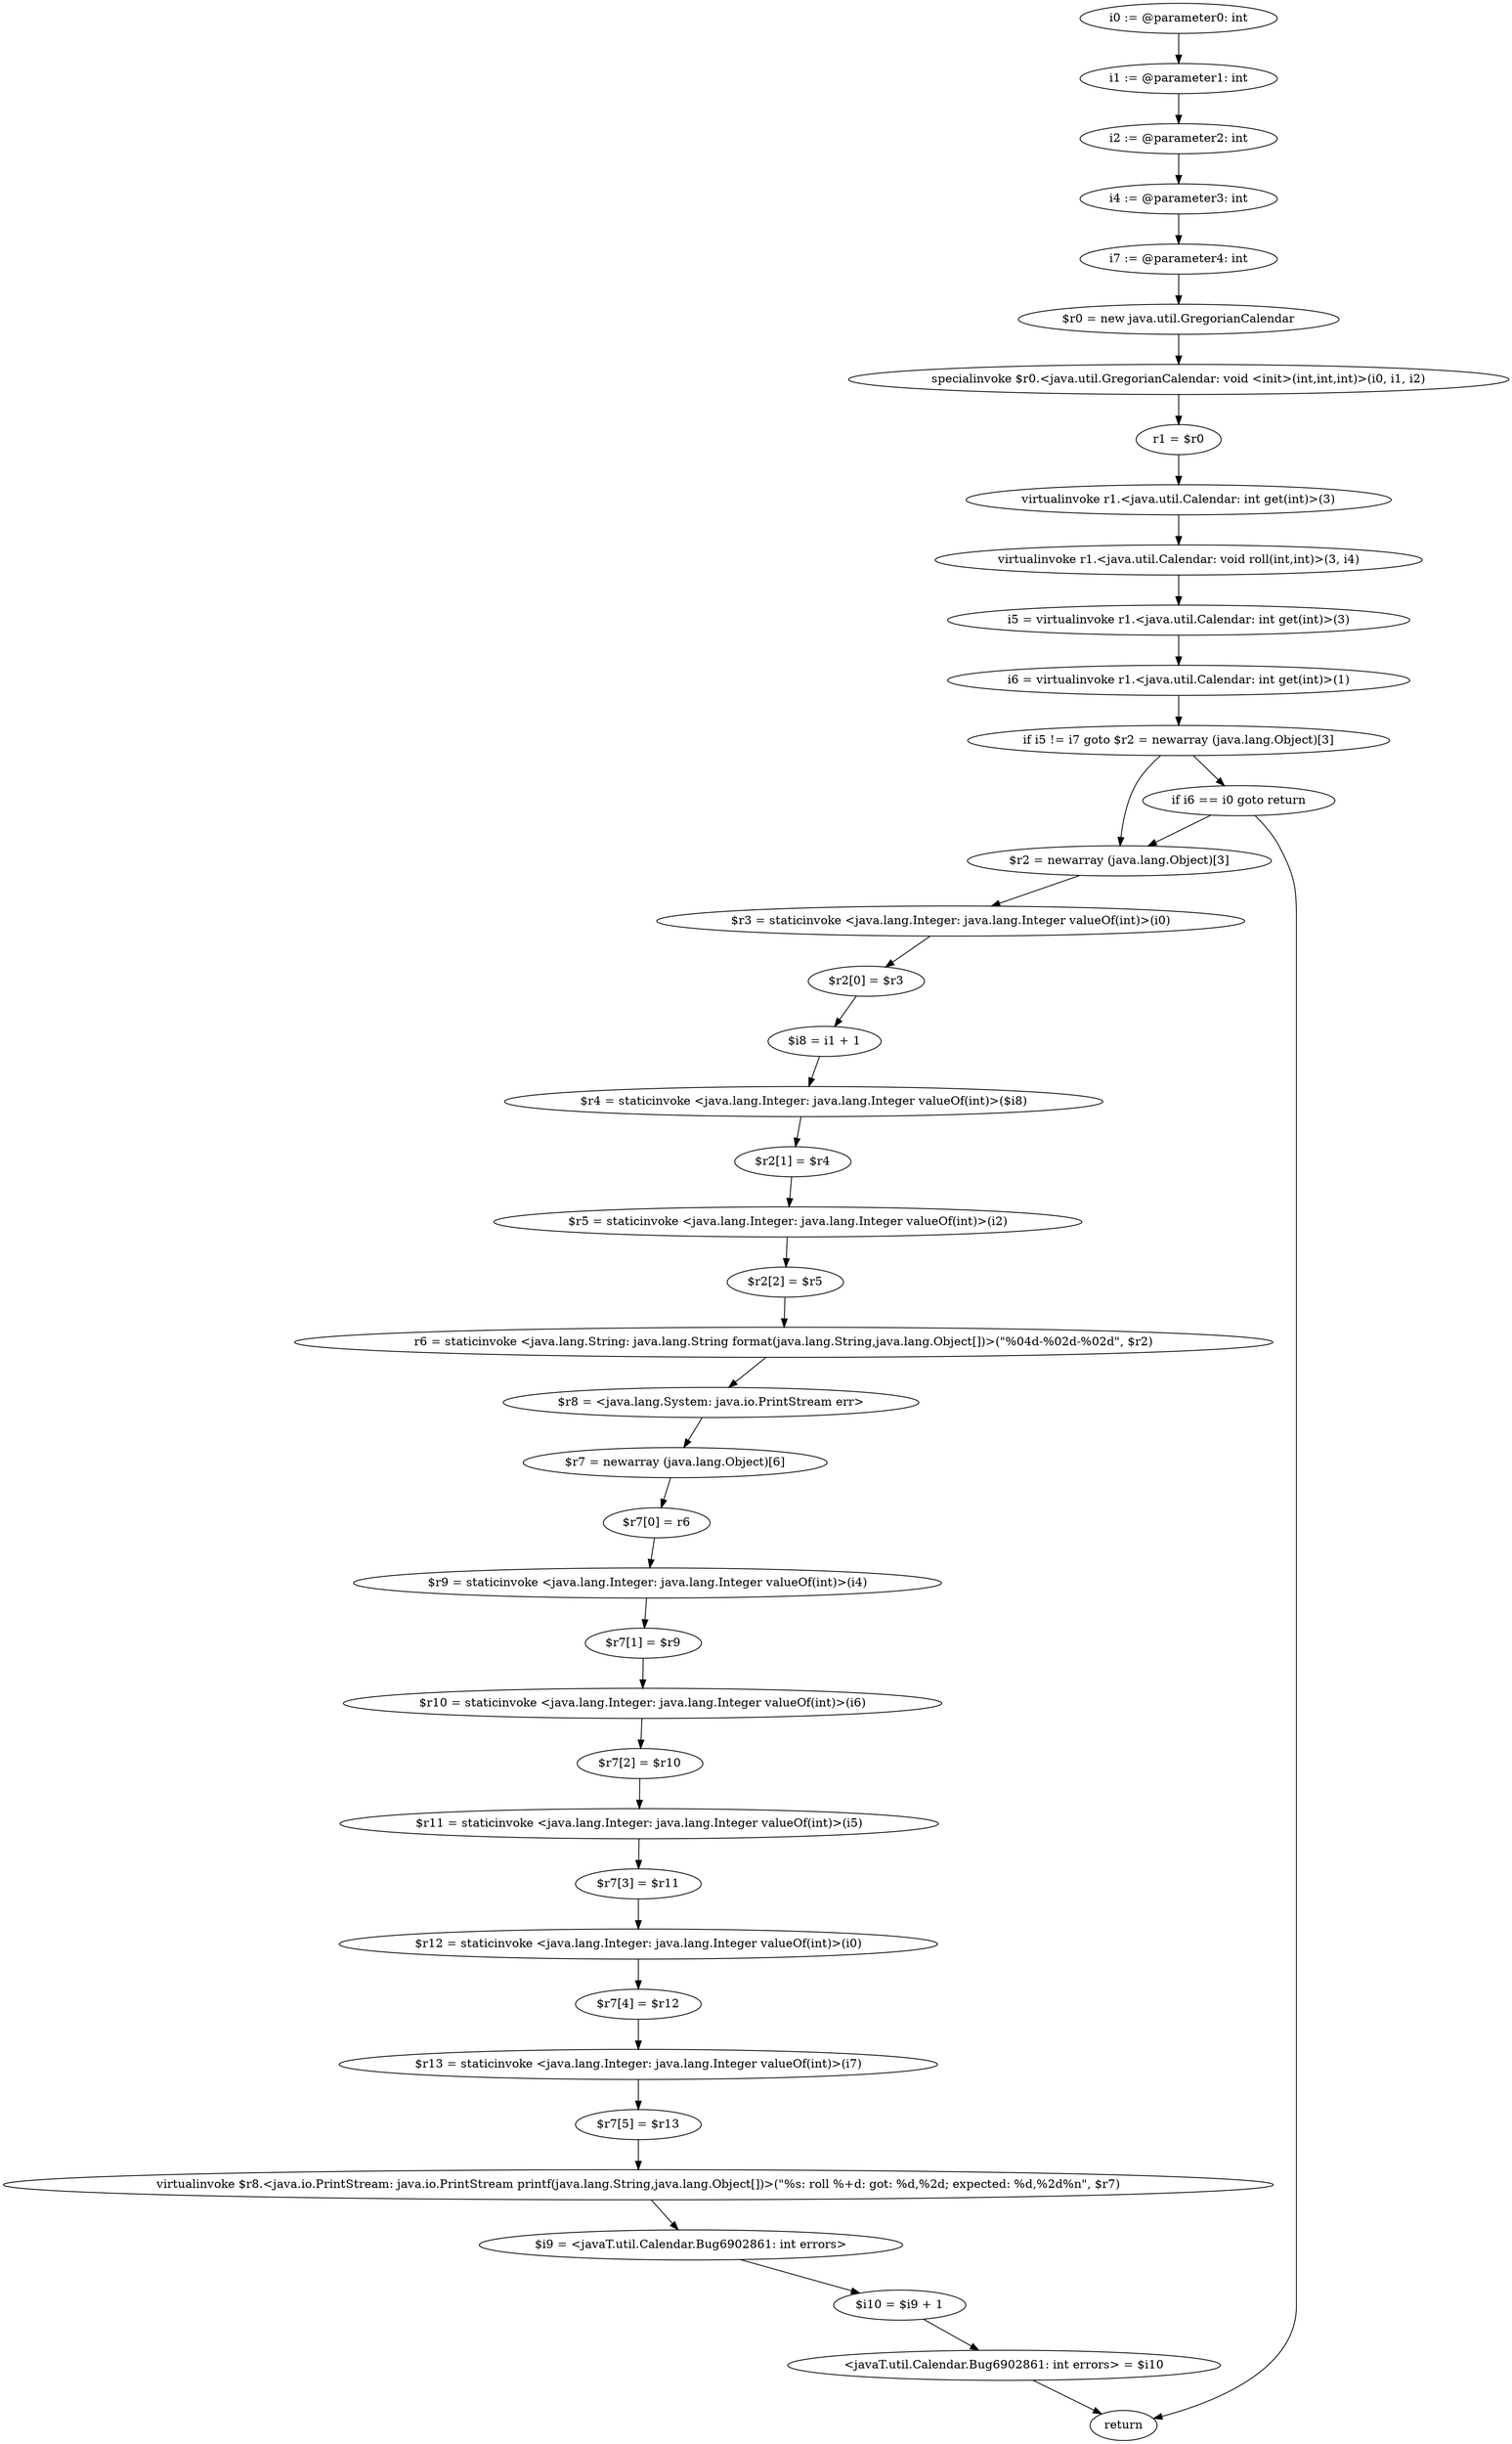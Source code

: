 digraph "unitGraph" {
    "i0 := @parameter0: int"
    "i1 := @parameter1: int"
    "i2 := @parameter2: int"
    "i4 := @parameter3: int"
    "i7 := @parameter4: int"
    "$r0 = new java.util.GregorianCalendar"
    "specialinvoke $r0.<java.util.GregorianCalendar: void <init>(int,int,int)>(i0, i1, i2)"
    "r1 = $r0"
    "virtualinvoke r1.<java.util.Calendar: int get(int)>(3)"
    "virtualinvoke r1.<java.util.Calendar: void roll(int,int)>(3, i4)"
    "i5 = virtualinvoke r1.<java.util.Calendar: int get(int)>(3)"
    "i6 = virtualinvoke r1.<java.util.Calendar: int get(int)>(1)"
    "if i5 != i7 goto $r2 = newarray (java.lang.Object)[3]"
    "if i6 == i0 goto return"
    "$r2 = newarray (java.lang.Object)[3]"
    "$r3 = staticinvoke <java.lang.Integer: java.lang.Integer valueOf(int)>(i0)"
    "$r2[0] = $r3"
    "$i8 = i1 + 1"
    "$r4 = staticinvoke <java.lang.Integer: java.lang.Integer valueOf(int)>($i8)"
    "$r2[1] = $r4"
    "$r5 = staticinvoke <java.lang.Integer: java.lang.Integer valueOf(int)>(i2)"
    "$r2[2] = $r5"
    "r6 = staticinvoke <java.lang.String: java.lang.String format(java.lang.String,java.lang.Object[])>(\"%04d-%02d-%02d\", $r2)"
    "$r8 = <java.lang.System: java.io.PrintStream err>"
    "$r7 = newarray (java.lang.Object)[6]"
    "$r7[0] = r6"
    "$r9 = staticinvoke <java.lang.Integer: java.lang.Integer valueOf(int)>(i4)"
    "$r7[1] = $r9"
    "$r10 = staticinvoke <java.lang.Integer: java.lang.Integer valueOf(int)>(i6)"
    "$r7[2] = $r10"
    "$r11 = staticinvoke <java.lang.Integer: java.lang.Integer valueOf(int)>(i5)"
    "$r7[3] = $r11"
    "$r12 = staticinvoke <java.lang.Integer: java.lang.Integer valueOf(int)>(i0)"
    "$r7[4] = $r12"
    "$r13 = staticinvoke <java.lang.Integer: java.lang.Integer valueOf(int)>(i7)"
    "$r7[5] = $r13"
    "virtualinvoke $r8.<java.io.PrintStream: java.io.PrintStream printf(java.lang.String,java.lang.Object[])>(\"%s: roll %+d: got: %d,%2d; expected: %d,%2d%n\", $r7)"
    "$i9 = <javaT.util.Calendar.Bug6902861: int errors>"
    "$i10 = $i9 + 1"
    "<javaT.util.Calendar.Bug6902861: int errors> = $i10"
    "return"
    "i0 := @parameter0: int"->"i1 := @parameter1: int";
    "i1 := @parameter1: int"->"i2 := @parameter2: int";
    "i2 := @parameter2: int"->"i4 := @parameter3: int";
    "i4 := @parameter3: int"->"i7 := @parameter4: int";
    "i7 := @parameter4: int"->"$r0 = new java.util.GregorianCalendar";
    "$r0 = new java.util.GregorianCalendar"->"specialinvoke $r0.<java.util.GregorianCalendar: void <init>(int,int,int)>(i0, i1, i2)";
    "specialinvoke $r0.<java.util.GregorianCalendar: void <init>(int,int,int)>(i0, i1, i2)"->"r1 = $r0";
    "r1 = $r0"->"virtualinvoke r1.<java.util.Calendar: int get(int)>(3)";
    "virtualinvoke r1.<java.util.Calendar: int get(int)>(3)"->"virtualinvoke r1.<java.util.Calendar: void roll(int,int)>(3, i4)";
    "virtualinvoke r1.<java.util.Calendar: void roll(int,int)>(3, i4)"->"i5 = virtualinvoke r1.<java.util.Calendar: int get(int)>(3)";
    "i5 = virtualinvoke r1.<java.util.Calendar: int get(int)>(3)"->"i6 = virtualinvoke r1.<java.util.Calendar: int get(int)>(1)";
    "i6 = virtualinvoke r1.<java.util.Calendar: int get(int)>(1)"->"if i5 != i7 goto $r2 = newarray (java.lang.Object)[3]";
    "if i5 != i7 goto $r2 = newarray (java.lang.Object)[3]"->"if i6 == i0 goto return";
    "if i5 != i7 goto $r2 = newarray (java.lang.Object)[3]"->"$r2 = newarray (java.lang.Object)[3]";
    "if i6 == i0 goto return"->"$r2 = newarray (java.lang.Object)[3]";
    "if i6 == i0 goto return"->"return";
    "$r2 = newarray (java.lang.Object)[3]"->"$r3 = staticinvoke <java.lang.Integer: java.lang.Integer valueOf(int)>(i0)";
    "$r3 = staticinvoke <java.lang.Integer: java.lang.Integer valueOf(int)>(i0)"->"$r2[0] = $r3";
    "$r2[0] = $r3"->"$i8 = i1 + 1";
    "$i8 = i1 + 1"->"$r4 = staticinvoke <java.lang.Integer: java.lang.Integer valueOf(int)>($i8)";
    "$r4 = staticinvoke <java.lang.Integer: java.lang.Integer valueOf(int)>($i8)"->"$r2[1] = $r4";
    "$r2[1] = $r4"->"$r5 = staticinvoke <java.lang.Integer: java.lang.Integer valueOf(int)>(i2)";
    "$r5 = staticinvoke <java.lang.Integer: java.lang.Integer valueOf(int)>(i2)"->"$r2[2] = $r5";
    "$r2[2] = $r5"->"r6 = staticinvoke <java.lang.String: java.lang.String format(java.lang.String,java.lang.Object[])>(\"%04d-%02d-%02d\", $r2)";
    "r6 = staticinvoke <java.lang.String: java.lang.String format(java.lang.String,java.lang.Object[])>(\"%04d-%02d-%02d\", $r2)"->"$r8 = <java.lang.System: java.io.PrintStream err>";
    "$r8 = <java.lang.System: java.io.PrintStream err>"->"$r7 = newarray (java.lang.Object)[6]";
    "$r7 = newarray (java.lang.Object)[6]"->"$r7[0] = r6";
    "$r7[0] = r6"->"$r9 = staticinvoke <java.lang.Integer: java.lang.Integer valueOf(int)>(i4)";
    "$r9 = staticinvoke <java.lang.Integer: java.lang.Integer valueOf(int)>(i4)"->"$r7[1] = $r9";
    "$r7[1] = $r9"->"$r10 = staticinvoke <java.lang.Integer: java.lang.Integer valueOf(int)>(i6)";
    "$r10 = staticinvoke <java.lang.Integer: java.lang.Integer valueOf(int)>(i6)"->"$r7[2] = $r10";
    "$r7[2] = $r10"->"$r11 = staticinvoke <java.lang.Integer: java.lang.Integer valueOf(int)>(i5)";
    "$r11 = staticinvoke <java.lang.Integer: java.lang.Integer valueOf(int)>(i5)"->"$r7[3] = $r11";
    "$r7[3] = $r11"->"$r12 = staticinvoke <java.lang.Integer: java.lang.Integer valueOf(int)>(i0)";
    "$r12 = staticinvoke <java.lang.Integer: java.lang.Integer valueOf(int)>(i0)"->"$r7[4] = $r12";
    "$r7[4] = $r12"->"$r13 = staticinvoke <java.lang.Integer: java.lang.Integer valueOf(int)>(i7)";
    "$r13 = staticinvoke <java.lang.Integer: java.lang.Integer valueOf(int)>(i7)"->"$r7[5] = $r13";
    "$r7[5] = $r13"->"virtualinvoke $r8.<java.io.PrintStream: java.io.PrintStream printf(java.lang.String,java.lang.Object[])>(\"%s: roll %+d: got: %d,%2d; expected: %d,%2d%n\", $r7)";
    "virtualinvoke $r8.<java.io.PrintStream: java.io.PrintStream printf(java.lang.String,java.lang.Object[])>(\"%s: roll %+d: got: %d,%2d; expected: %d,%2d%n\", $r7)"->"$i9 = <javaT.util.Calendar.Bug6902861: int errors>";
    "$i9 = <javaT.util.Calendar.Bug6902861: int errors>"->"$i10 = $i9 + 1";
    "$i10 = $i9 + 1"->"<javaT.util.Calendar.Bug6902861: int errors> = $i10";
    "<javaT.util.Calendar.Bug6902861: int errors> = $i10"->"return";
}
